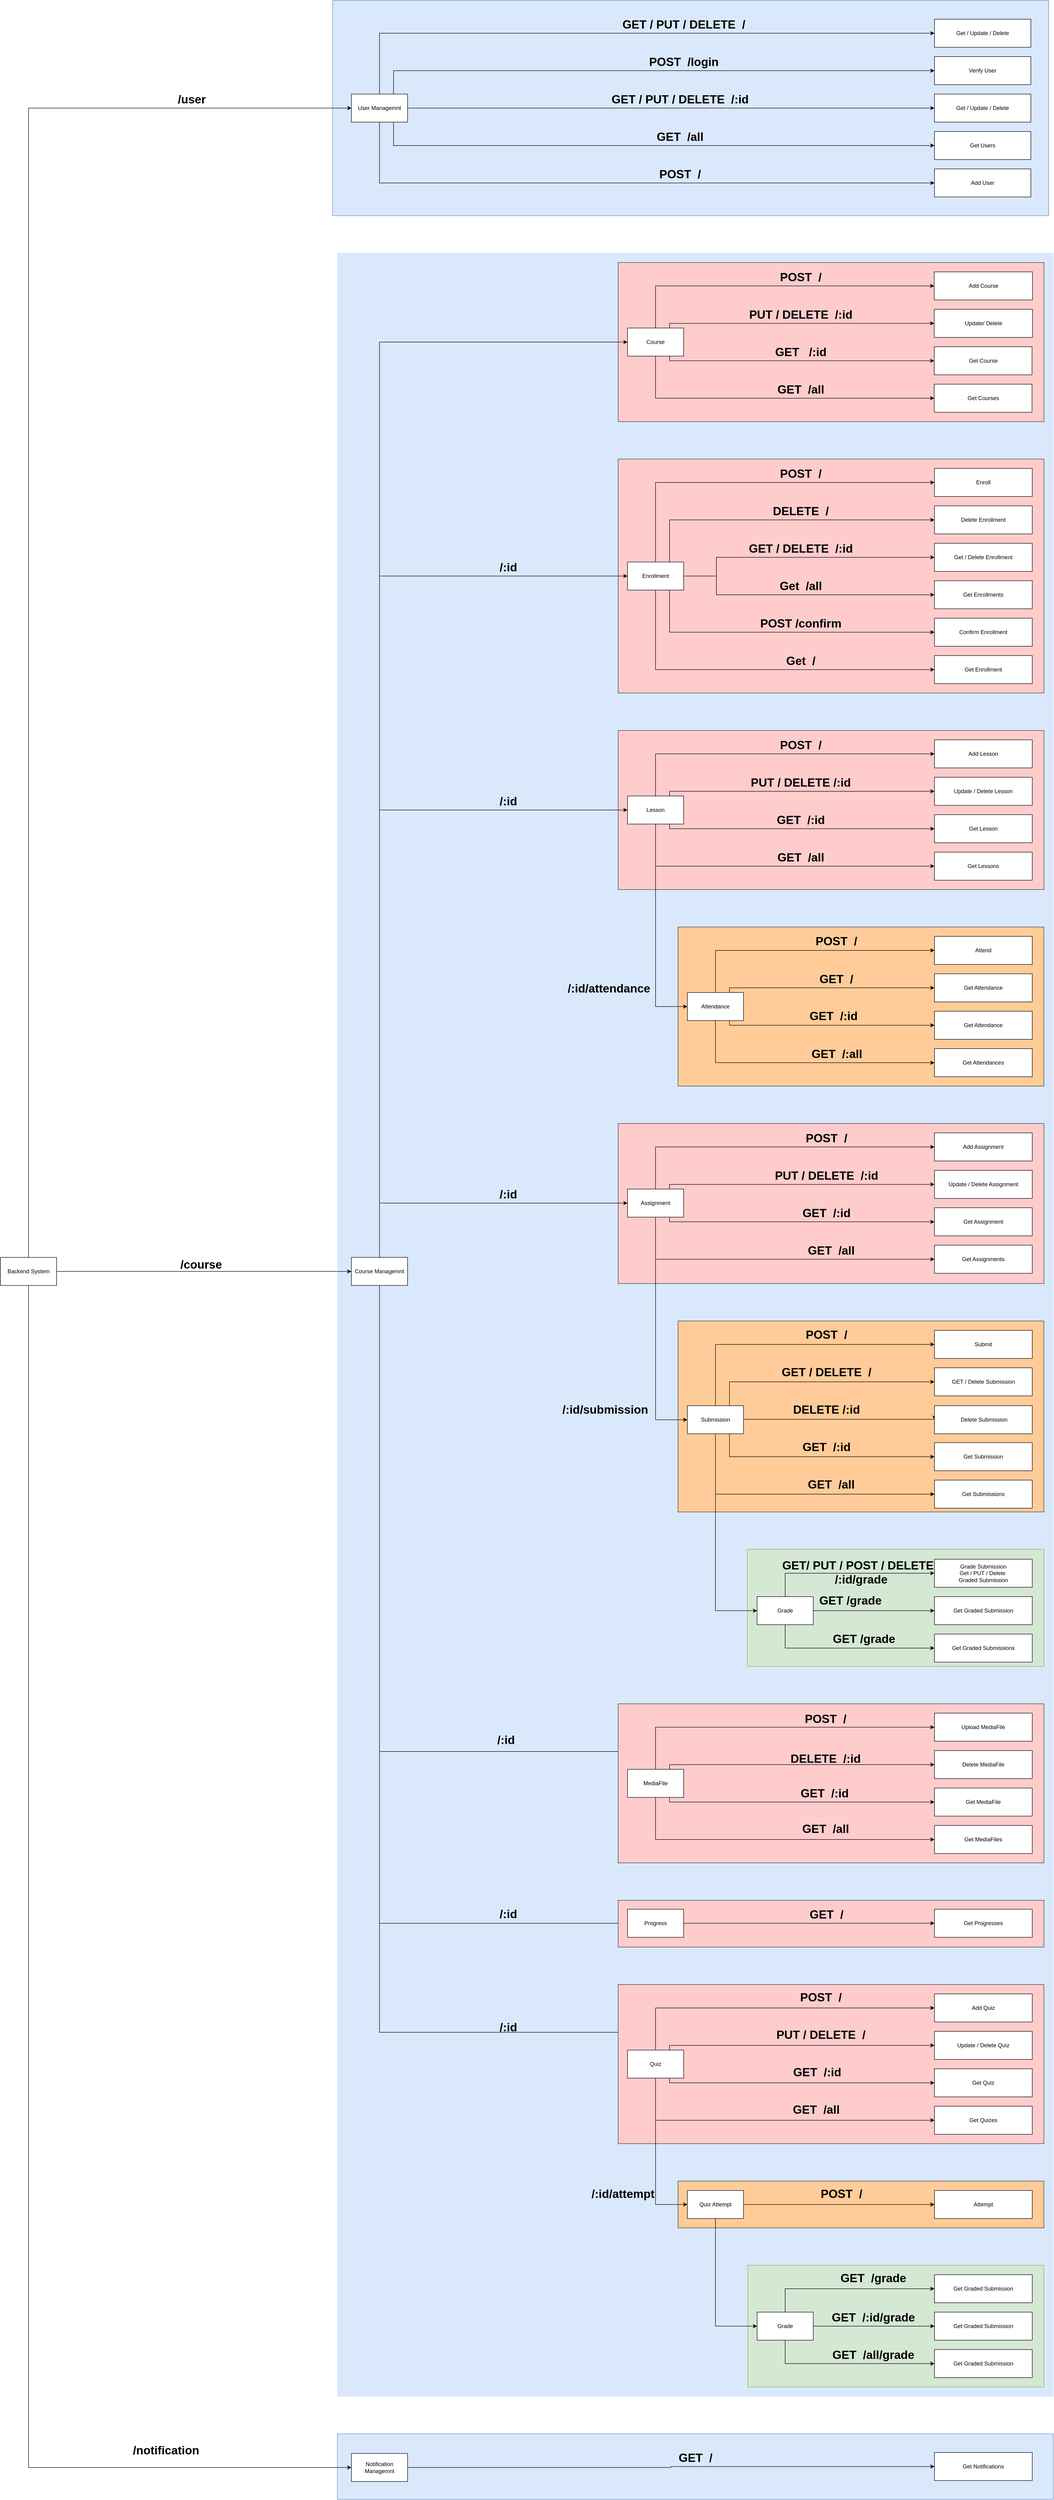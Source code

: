 <mxfile version="27.0.9">
  <diagram name="Page-1" id="aGVBakDjWfH1s-EeoHJm">
    <mxGraphModel dx="3822" dy="3104" grid="1" gridSize="10" guides="1" tooltips="1" connect="1" arrows="1" fold="1" page="1" pageScale="1" pageWidth="850" pageHeight="1100" math="0" shadow="0">
      <root>
        <mxCell id="0" />
        <mxCell id="1" parent="0" />
        <mxCell id="qaXC5aaT69b4gklD9cOE-98" value="" style="rounded=0;whiteSpace=wrap;html=1;fillColor=#dae8fc;strokeColor=#6c8ebf;" parent="1" vertex="1">
          <mxGeometry x="220" y="-170" width="1530" height="460" as="geometry" />
        </mxCell>
        <mxCell id="qaXC5aaT69b4gklD9cOE-99" value="" style="rounded=0;whiteSpace=wrap;html=1;fillColor=light-dark(#dae8fc, #572b2b);strokeColor=light-dark(#dae8fc, #BABDC0);" parent="1" vertex="1">
          <mxGeometry x="230" y="370" width="1530" height="4580" as="geometry" />
        </mxCell>
        <mxCell id="qaXC5aaT69b4gklD9cOE-138" style="edgeStyle=orthogonalEdgeStyle;rounded=0;orthogonalLoop=1;jettySize=auto;html=1;entryX=0;entryY=0.5;entryDx=0;entryDy=0;exitX=0.5;exitY=0;exitDx=0;exitDy=0;" parent="1" source="48TW3HGBr3-OI8HNYHSv-1" target="48TW3HGBr3-OI8HNYHSv-3" edge="1">
          <mxGeometry relative="1" as="geometry" />
        </mxCell>
        <mxCell id="qaXC5aaT69b4gklD9cOE-139" style="edgeStyle=orthogonalEdgeStyle;rounded=0;orthogonalLoop=1;jettySize=auto;html=1;entryX=0;entryY=0.5;entryDx=0;entryDy=0;exitX=0.5;exitY=1;exitDx=0;exitDy=0;" parent="1" source="48TW3HGBr3-OI8HNYHSv-1" target="48TW3HGBr3-OI8HNYHSv-79" edge="1">
          <mxGeometry relative="1" as="geometry" />
        </mxCell>
        <mxCell id="qaXC5aaT69b4gklD9cOE-140" style="edgeStyle=orthogonalEdgeStyle;rounded=0;orthogonalLoop=1;jettySize=auto;html=1;entryX=0;entryY=0.5;entryDx=0;entryDy=0;exitX=0.75;exitY=0;exitDx=0;exitDy=0;" parent="1" source="48TW3HGBr3-OI8HNYHSv-1" target="48TW3HGBr3-OI8HNYHSv-7" edge="1">
          <mxGeometry relative="1" as="geometry" />
        </mxCell>
        <mxCell id="qaXC5aaT69b4gklD9cOE-141" style="edgeStyle=orthogonalEdgeStyle;rounded=0;orthogonalLoop=1;jettySize=auto;html=1;entryX=0;entryY=0.5;entryDx=0;entryDy=0;exitX=0.75;exitY=1;exitDx=0;exitDy=0;" parent="1" source="48TW3HGBr3-OI8HNYHSv-1" target="48TW3HGBr3-OI8HNYHSv-20" edge="1">
          <mxGeometry relative="1" as="geometry" />
        </mxCell>
        <mxCell id="qaXC5aaT69b4gklD9cOE-142" style="edgeStyle=orthogonalEdgeStyle;rounded=0;orthogonalLoop=1;jettySize=auto;html=1;entryX=0;entryY=0.5;entryDx=0;entryDy=0;" parent="1" source="48TW3HGBr3-OI8HNYHSv-1" target="48TW3HGBr3-OI8HNYHSv-8" edge="1">
          <mxGeometry relative="1" as="geometry" />
        </mxCell>
        <mxCell id="48TW3HGBr3-OI8HNYHSv-1" value="User Managemnt" style="rounded=0;whiteSpace=wrap;html=1;" parent="1" vertex="1">
          <mxGeometry x="260" y="30" width="120" height="60" as="geometry" />
        </mxCell>
        <mxCell id="48TW3HGBr3-OI8HNYHSv-3" value="Get / Update / Delete" style="rounded=0;whiteSpace=wrap;html=1;" parent="1" vertex="1">
          <mxGeometry x="1506" y="-130" width="206" height="60" as="geometry" />
        </mxCell>
        <mxCell id="48TW3HGBr3-OI8HNYHSv-7" value="Verify User" style="rounded=0;whiteSpace=wrap;html=1;" parent="1" vertex="1">
          <mxGeometry x="1506" y="-50" width="206" height="60" as="geometry" />
        </mxCell>
        <mxCell id="48TW3HGBr3-OI8HNYHSv-8" value="Get / Update / Delete" style="rounded=0;whiteSpace=wrap;html=1;" parent="1" vertex="1">
          <mxGeometry x="1506" y="30" width="206" height="60" as="geometry" />
        </mxCell>
        <mxCell id="48TW3HGBr3-OI8HNYHSv-20" value="Get Users" style="rounded=0;whiteSpace=wrap;html=1;" parent="1" vertex="1">
          <mxGeometry x="1506" y="110" width="206" height="60" as="geometry" />
        </mxCell>
        <mxCell id="qaXC5aaT69b4gklD9cOE-135" style="edgeStyle=orthogonalEdgeStyle;rounded=0;orthogonalLoop=1;jettySize=auto;html=1;entryX=0;entryY=0.5;entryDx=0;entryDy=0;exitX=0.5;exitY=0;exitDx=0;exitDy=0;" parent="1" source="48TW3HGBr3-OI8HNYHSv-31" target="48TW3HGBr3-OI8HNYHSv-1" edge="1">
          <mxGeometry relative="1" as="geometry" />
        </mxCell>
        <mxCell id="48TW3HGBr3-OI8HNYHSv-79" value="Add User" style="rounded=0;whiteSpace=wrap;html=1;" parent="1" vertex="1">
          <mxGeometry x="1506" y="190" width="206" height="60" as="geometry" />
        </mxCell>
        <mxCell id="qaXC5aaT69b4gklD9cOE-129" value="" style="group" parent="1" vertex="1" connectable="0">
          <mxGeometry x="830" y="390" width="910" height="340" as="geometry" />
        </mxCell>
        <mxCell id="qaXC5aaT69b4gklD9cOE-105" value="" style="rounded=0;whiteSpace=wrap;html=1;fillColor=#ffcccc;strokeColor=#36393d;" parent="qaXC5aaT69b4gklD9cOE-129" vertex="1">
          <mxGeometry width="910" height="340" as="geometry" />
        </mxCell>
        <mxCell id="48TW3HGBr3-OI8HNYHSv-16" value="Get Course" style="rounded=0;whiteSpace=wrap;html=1;" parent="qaXC5aaT69b4gklD9cOE-129" vertex="1">
          <mxGeometry x="675.5" y="180" width="209" height="60" as="geometry" />
        </mxCell>
        <mxCell id="48TW3HGBr3-OI8HNYHSv-18" value="Add Course" style="rounded=0;whiteSpace=wrap;html=1;" parent="qaXC5aaT69b4gklD9cOE-129" vertex="1">
          <mxGeometry x="675.5" y="20" width="210" height="60" as="geometry" />
        </mxCell>
        <mxCell id="48TW3HGBr3-OI8HNYHSv-19" value="Update/ Delete" style="rounded=0;whiteSpace=wrap;html=1;" parent="qaXC5aaT69b4gklD9cOE-129" vertex="1">
          <mxGeometry x="675.5" y="100" width="210" height="60" as="geometry" />
        </mxCell>
        <mxCell id="qaXC5aaT69b4gklD9cOE-149" style="edgeStyle=orthogonalEdgeStyle;rounded=0;orthogonalLoop=1;jettySize=auto;html=1;entryX=0;entryY=0.5;entryDx=0;entryDy=0;exitX=0.5;exitY=0;exitDx=0;exitDy=0;" parent="qaXC5aaT69b4gklD9cOE-129" source="48TW3HGBr3-OI8HNYHSv-22" target="48TW3HGBr3-OI8HNYHSv-18" edge="1">
          <mxGeometry relative="1" as="geometry" />
        </mxCell>
        <mxCell id="qaXC5aaT69b4gklD9cOE-150" style="edgeStyle=orthogonalEdgeStyle;rounded=0;orthogonalLoop=1;jettySize=auto;html=1;entryX=0;entryY=0.5;entryDx=0;entryDy=0;exitX=0.5;exitY=1;exitDx=0;exitDy=0;" parent="qaXC5aaT69b4gklD9cOE-129" source="48TW3HGBr3-OI8HNYHSv-22" target="48TW3HGBr3-OI8HNYHSv-92" edge="1">
          <mxGeometry relative="1" as="geometry" />
        </mxCell>
        <mxCell id="qaXC5aaT69b4gklD9cOE-151" style="edgeStyle=orthogonalEdgeStyle;rounded=0;orthogonalLoop=1;jettySize=auto;html=1;entryX=0;entryY=0.5;entryDx=0;entryDy=0;exitX=0.75;exitY=0;exitDx=0;exitDy=0;" parent="qaXC5aaT69b4gklD9cOE-129" source="48TW3HGBr3-OI8HNYHSv-22" target="48TW3HGBr3-OI8HNYHSv-19" edge="1">
          <mxGeometry relative="1" as="geometry">
            <Array as="points">
              <mxPoint x="110" y="130" />
            </Array>
          </mxGeometry>
        </mxCell>
        <mxCell id="qaXC5aaT69b4gklD9cOE-152" style="edgeStyle=orthogonalEdgeStyle;rounded=0;orthogonalLoop=1;jettySize=auto;html=1;entryX=0;entryY=0.5;entryDx=0;entryDy=0;exitX=0.75;exitY=1;exitDx=0;exitDy=0;" parent="qaXC5aaT69b4gklD9cOE-129" source="48TW3HGBr3-OI8HNYHSv-22" target="48TW3HGBr3-OI8HNYHSv-16" edge="1">
          <mxGeometry relative="1" as="geometry">
            <Array as="points">
              <mxPoint x="110" y="210" />
            </Array>
          </mxGeometry>
        </mxCell>
        <mxCell id="48TW3HGBr3-OI8HNYHSv-22" value="Course" style="rounded=0;whiteSpace=wrap;html=1;" parent="qaXC5aaT69b4gklD9cOE-129" vertex="1">
          <mxGeometry x="20" y="140" width="120" height="60" as="geometry" />
        </mxCell>
        <mxCell id="48TW3HGBr3-OI8HNYHSv-92" value="Get Courses" style="rounded=0;whiteSpace=wrap;html=1;" parent="qaXC5aaT69b4gklD9cOE-129" vertex="1">
          <mxGeometry x="675.5" y="260" width="209" height="60" as="geometry" />
        </mxCell>
        <mxCell id="qaXC5aaT69b4gklD9cOE-153" value="&lt;b&gt;POST&amp;nbsp; /&lt;/b&gt;" style="text;html=1;align=center;verticalAlign=middle;resizable=0;points=[];autosize=1;strokeColor=none;fillColor=none;fontSize=25;" parent="qaXC5aaT69b4gklD9cOE-129" vertex="1">
          <mxGeometry x="335" y="10" width="110" height="40" as="geometry" />
        </mxCell>
        <mxCell id="qaXC5aaT69b4gklD9cOE-154" value="&lt;b&gt;PUT / DELETE&amp;nbsp; /:id&lt;/b&gt;" style="text;html=1;align=center;verticalAlign=middle;resizable=0;points=[];autosize=1;strokeColor=none;fillColor=none;fontSize=25;" parent="qaXC5aaT69b4gklD9cOE-129" vertex="1">
          <mxGeometry x="270" y="90" width="240" height="40" as="geometry" />
        </mxCell>
        <mxCell id="qaXC5aaT69b4gklD9cOE-156" value="&lt;b&gt;GET&amp;nbsp; &amp;nbsp;/:id&lt;/b&gt;" style="text;html=1;align=center;verticalAlign=middle;resizable=0;points=[];autosize=1;strokeColor=none;fillColor=none;fontSize=25;" parent="qaXC5aaT69b4gklD9cOE-129" vertex="1">
          <mxGeometry x="325" y="170" width="130" height="40" as="geometry" />
        </mxCell>
        <mxCell id="qaXC5aaT69b4gklD9cOE-157" value="&lt;b&gt;GET&amp;nbsp; /all&lt;/b&gt;" style="text;html=1;align=center;verticalAlign=middle;resizable=0;points=[];autosize=1;strokeColor=none;fillColor=none;fontSize=25;" parent="qaXC5aaT69b4gklD9cOE-129" vertex="1">
          <mxGeometry x="330" y="250" width="120" height="40" as="geometry" />
        </mxCell>
        <mxCell id="qaXC5aaT69b4gklD9cOE-106" value="" style="rounded=0;whiteSpace=wrap;html=1;fillColor=#ffcccc;strokeColor=#36393d;movable=1;resizable=1;rotatable=1;deletable=1;editable=1;locked=0;connectable=1;" parent="1" vertex="1">
          <mxGeometry x="830" y="810" width="910" height="500" as="geometry" />
        </mxCell>
        <mxCell id="qaXC5aaT69b4gklD9cOE-158" style="edgeStyle=orthogonalEdgeStyle;rounded=0;orthogonalLoop=1;jettySize=auto;html=1;entryX=0;entryY=0.5;entryDx=0;entryDy=0;exitX=0.5;exitY=0;exitDx=0;exitDy=0;" parent="1" source="48TW3HGBr3-OI8HNYHSv-23" target="48TW3HGBr3-OI8HNYHSv-102" edge="1">
          <mxGeometry relative="1" as="geometry" />
        </mxCell>
        <mxCell id="qaXC5aaT69b4gklD9cOE-159" style="edgeStyle=orthogonalEdgeStyle;rounded=0;orthogonalLoop=1;jettySize=auto;html=1;entryX=0;entryY=0.5;entryDx=0;entryDy=0;exitX=0.75;exitY=0;exitDx=0;exitDy=0;" parent="1" source="48TW3HGBr3-OI8HNYHSv-23" target="48TW3HGBr3-OI8HNYHSv-103" edge="1">
          <mxGeometry relative="1" as="geometry" />
        </mxCell>
        <mxCell id="qaXC5aaT69b4gklD9cOE-160" style="edgeStyle=orthogonalEdgeStyle;rounded=0;orthogonalLoop=1;jettySize=auto;html=1;entryX=0;entryY=0.5;entryDx=0;entryDy=0;exitX=0.5;exitY=1;exitDx=0;exitDy=0;" parent="1" source="48TW3HGBr3-OI8HNYHSv-23" target="qaXC5aaT69b4gklD9cOE-169" edge="1">
          <mxGeometry relative="1" as="geometry" />
        </mxCell>
        <mxCell id="qaXC5aaT69b4gklD9cOE-161" style="edgeStyle=orthogonalEdgeStyle;rounded=0;orthogonalLoop=1;jettySize=auto;html=1;entryX=0;entryY=0.5;entryDx=0;entryDy=0;exitX=0.75;exitY=1;exitDx=0;exitDy=0;" parent="1" source="48TW3HGBr3-OI8HNYHSv-23" target="48TW3HGBr3-OI8HNYHSv-106" edge="1">
          <mxGeometry relative="1" as="geometry" />
        </mxCell>
        <mxCell id="qaXC5aaT69b4gklD9cOE-170" style="edgeStyle=orthogonalEdgeStyle;rounded=0;orthogonalLoop=1;jettySize=auto;html=1;entryX=0;entryY=0.5;entryDx=0;entryDy=0;exitX=1;exitY=0.5;exitDx=0;exitDy=0;" parent="1" source="48TW3HGBr3-OI8HNYHSv-23" target="48TW3HGBr3-OI8HNYHSv-105" edge="1">
          <mxGeometry relative="1" as="geometry">
            <Array as="points">
              <mxPoint x="1040" y="1060" />
              <mxPoint x="1040" y="1020" />
            </Array>
          </mxGeometry>
        </mxCell>
        <mxCell id="qaXC5aaT69b4gklD9cOE-171" style="edgeStyle=orthogonalEdgeStyle;rounded=0;orthogonalLoop=1;jettySize=auto;html=1;entryX=0;entryY=0.5;entryDx=0;entryDy=0;" parent="1" source="48TW3HGBr3-OI8HNYHSv-23" target="48TW3HGBr3-OI8HNYHSv-104" edge="1">
          <mxGeometry relative="1" as="geometry">
            <Array as="points">
              <mxPoint x="1040" y="1060" />
              <mxPoint x="1040" y="1100" />
            </Array>
          </mxGeometry>
        </mxCell>
        <mxCell id="48TW3HGBr3-OI8HNYHSv-23" value="Enrollment" style="rounded=0;whiteSpace=wrap;html=1;movable=1;resizable=1;rotatable=1;deletable=1;editable=1;locked=0;connectable=1;" parent="1" vertex="1">
          <mxGeometry x="850" y="1030" width="120" height="60" as="geometry" />
        </mxCell>
        <mxCell id="48TW3HGBr3-OI8HNYHSv-102" value="Enroll" style="rounded=0;whiteSpace=wrap;html=1;movable=1;resizable=1;rotatable=1;deletable=1;editable=1;locked=0;connectable=1;" parent="1" vertex="1">
          <mxGeometry x="1506" y="830" width="209" height="60" as="geometry" />
        </mxCell>
        <mxCell id="48TW3HGBr3-OI8HNYHSv-103" value="Delete Enrollment" style="rounded=0;whiteSpace=wrap;html=1;movable=1;resizable=1;rotatable=1;deletable=1;editable=1;locked=0;connectable=1;" parent="1" vertex="1">
          <mxGeometry x="1506" y="910" width="209" height="60" as="geometry" />
        </mxCell>
        <mxCell id="48TW3HGBr3-OI8HNYHSv-104" value="Get Enrollments" style="rounded=0;whiteSpace=wrap;html=1;movable=1;resizable=1;rotatable=1;deletable=1;editable=1;locked=0;connectable=1;" parent="1" vertex="1">
          <mxGeometry x="1506" y="1070" width="209" height="60" as="geometry" />
        </mxCell>
        <mxCell id="48TW3HGBr3-OI8HNYHSv-105" value="Get / Delete Enrollment" style="rounded=0;whiteSpace=wrap;html=1;movable=1;resizable=1;rotatable=1;deletable=1;editable=1;locked=0;connectable=1;" parent="1" vertex="1">
          <mxGeometry x="1506" y="990" width="209" height="60" as="geometry" />
        </mxCell>
        <mxCell id="48TW3HGBr3-OI8HNYHSv-106" value="Confirm Enrollment" style="rounded=0;whiteSpace=wrap;html=1;movable=1;resizable=1;rotatable=1;deletable=1;editable=1;locked=0;connectable=1;" parent="1" vertex="1">
          <mxGeometry x="1506" y="1150" width="209" height="60" as="geometry" />
        </mxCell>
        <mxCell id="qaXC5aaT69b4gklD9cOE-143" value="&lt;b&gt;GET / PUT / DELETE&amp;nbsp; /&lt;/b&gt;" style="text;html=1;align=center;verticalAlign=middle;resizable=0;points=[];autosize=1;strokeColor=none;fillColor=none;fontSize=25;" parent="1" vertex="1">
          <mxGeometry x="825" y="-140" width="290" height="40" as="geometry" />
        </mxCell>
        <mxCell id="qaXC5aaT69b4gklD9cOE-144" value="&lt;b&gt;POST&amp;nbsp; /login&lt;/b&gt;" style="text;html=1;align=center;verticalAlign=middle;resizable=0;points=[];autosize=1;strokeColor=none;fillColor=none;fontSize=25;" parent="1" vertex="1">
          <mxGeometry x="885" y="-60" width="170" height="40" as="geometry" />
        </mxCell>
        <mxCell id="qaXC5aaT69b4gklD9cOE-145" value="&lt;b&gt;GET / PUT / DELETE&amp;nbsp; /:id&lt;/b&gt;" style="text;html=1;align=center;verticalAlign=middle;resizable=0;points=[];autosize=1;strokeColor=none;fillColor=none;fontSize=25;" parent="1" vertex="1">
          <mxGeometry x="802" y="20" width="320" height="40" as="geometry" />
        </mxCell>
        <mxCell id="qaXC5aaT69b4gklD9cOE-146" value="&lt;b&gt;GET&amp;nbsp; /all&lt;/b&gt;" style="text;html=1;align=center;verticalAlign=middle;resizable=0;points=[];autosize=1;strokeColor=none;fillColor=none;fontSize=25;" parent="1" vertex="1">
          <mxGeometry x="902" y="100" width="120" height="40" as="geometry" />
        </mxCell>
        <mxCell id="qaXC5aaT69b4gklD9cOE-147" value="&lt;b&gt;POST&amp;nbsp; /&lt;/b&gt;" style="text;html=1;align=center;verticalAlign=middle;resizable=0;points=[];autosize=1;strokeColor=none;fillColor=none;fontSize=25;" parent="1" vertex="1">
          <mxGeometry x="907" y="180" width="110" height="40" as="geometry" />
        </mxCell>
        <mxCell id="qaXC5aaT69b4gklD9cOE-148" value="&lt;b&gt;&amp;nbsp;/user&lt;/b&gt;" style="text;html=1;align=center;verticalAlign=middle;resizable=0;points=[];autosize=1;strokeColor=none;fillColor=none;fontSize=25;" parent="1" vertex="1">
          <mxGeometry x="-130" y="20" width="90" height="40" as="geometry" />
        </mxCell>
        <mxCell id="qaXC5aaT69b4gklD9cOE-165" value="&lt;b&gt;POST&amp;nbsp; /&lt;/b&gt;" style="text;html=1;align=center;verticalAlign=middle;resizable=0;points=[];autosize=1;strokeColor=none;fillColor=none;fontSize=25;" parent="1" vertex="1">
          <mxGeometry x="1165" y="820" width="110" height="40" as="geometry" />
        </mxCell>
        <mxCell id="qaXC5aaT69b4gklD9cOE-167" value="&lt;b&gt;DELETE&amp;nbsp; /&lt;/b&gt;" style="text;html=1;align=center;verticalAlign=middle;resizable=0;points=[];autosize=1;strokeColor=none;fillColor=none;fontSize=25;" parent="1" vertex="1">
          <mxGeometry x="1150" y="900" width="140" height="40" as="geometry" />
        </mxCell>
        <mxCell id="qaXC5aaT69b4gklD9cOE-169" value="Get Enrollment" style="rounded=0;whiteSpace=wrap;html=1;movable=1;resizable=1;rotatable=1;deletable=1;editable=1;locked=0;connectable=1;" parent="1" vertex="1">
          <mxGeometry x="1506" y="1230" width="209" height="60" as="geometry" />
        </mxCell>
        <mxCell id="qaXC5aaT69b4gklD9cOE-172" value="&lt;b&gt;GET / DELETE&amp;nbsp; /:id&lt;/b&gt;" style="text;html=1;align=center;verticalAlign=middle;resizable=0;points=[];autosize=1;strokeColor=none;fillColor=none;fontSize=25;" parent="1" vertex="1">
          <mxGeometry x="1095" y="980" width="250" height="40" as="geometry" />
        </mxCell>
        <mxCell id="qaXC5aaT69b4gklD9cOE-173" value="&lt;b&gt;Get&amp;nbsp; /all&lt;/b&gt;" style="text;html=1;align=center;verticalAlign=middle;resizable=0;points=[];autosize=1;strokeColor=none;fillColor=none;fontSize=25;" parent="1" vertex="1">
          <mxGeometry x="1165" y="1060" width="110" height="40" as="geometry" />
        </mxCell>
        <mxCell id="qaXC5aaT69b4gklD9cOE-175" value="&lt;b&gt;POST /confirm&lt;/b&gt;" style="text;html=1;align=center;verticalAlign=middle;resizable=0;points=[];autosize=1;strokeColor=none;fillColor=none;fontSize=25;" parent="1" vertex="1">
          <mxGeometry x="1120" y="1140" width="200" height="40" as="geometry" />
        </mxCell>
        <mxCell id="qaXC5aaT69b4gklD9cOE-176" value="&lt;b&gt;Get&amp;nbsp; /&lt;/b&gt;" style="text;html=1;align=center;verticalAlign=middle;resizable=0;points=[];autosize=1;strokeColor=none;fillColor=none;fontSize=25;" parent="1" vertex="1">
          <mxGeometry x="1175" y="1220" width="90" height="40" as="geometry" />
        </mxCell>
        <mxCell id="qaXC5aaT69b4gklD9cOE-107" value="" style="rounded=0;whiteSpace=wrap;html=1;fillColor=#ffcccc;strokeColor=#36393d;" parent="1" vertex="1">
          <mxGeometry x="830" y="1390" width="910" height="340" as="geometry" />
        </mxCell>
        <mxCell id="qaXC5aaT69b4gklD9cOE-177" style="edgeStyle=orthogonalEdgeStyle;rounded=0;orthogonalLoop=1;jettySize=auto;html=1;entryX=0;entryY=0.5;entryDx=0;entryDy=0;exitX=0.5;exitY=0;exitDx=0;exitDy=0;" parent="1" source="48TW3HGBr3-OI8HNYHSv-24" target="48TW3HGBr3-OI8HNYHSv-126" edge="1">
          <mxGeometry relative="1" as="geometry" />
        </mxCell>
        <mxCell id="qaXC5aaT69b4gklD9cOE-179" style="edgeStyle=orthogonalEdgeStyle;rounded=0;orthogonalLoop=1;jettySize=auto;html=1;entryX=0;entryY=0.5;entryDx=0;entryDy=0;exitX=0.75;exitY=0;exitDx=0;exitDy=0;" parent="1" source="48TW3HGBr3-OI8HNYHSv-24" target="48TW3HGBr3-OI8HNYHSv-127" edge="1">
          <mxGeometry relative="1" as="geometry">
            <Array as="points">
              <mxPoint x="940" y="1520" />
            </Array>
          </mxGeometry>
        </mxCell>
        <mxCell id="qaXC5aaT69b4gklD9cOE-180" style="edgeStyle=orthogonalEdgeStyle;rounded=0;orthogonalLoop=1;jettySize=auto;html=1;entryX=0;entryY=0.5;entryDx=0;entryDy=0;exitX=0.5;exitY=1;exitDx=0;exitDy=0;" parent="1" source="48TW3HGBr3-OI8HNYHSv-24" target="48TW3HGBr3-OI8HNYHSv-135" edge="1">
          <mxGeometry relative="1" as="geometry" />
        </mxCell>
        <mxCell id="qaXC5aaT69b4gklD9cOE-181" style="edgeStyle=orthogonalEdgeStyle;rounded=0;orthogonalLoop=1;jettySize=auto;html=1;exitX=0.75;exitY=1;exitDx=0;exitDy=0;" parent="1" source="48TW3HGBr3-OI8HNYHSv-24" target="48TW3HGBr3-OI8HNYHSv-148" edge="1">
          <mxGeometry relative="1" as="geometry">
            <Array as="points">
              <mxPoint x="940" y="1600" />
            </Array>
          </mxGeometry>
        </mxCell>
        <mxCell id="48TW3HGBr3-OI8HNYHSv-24" value="Lesson" style="rounded=0;whiteSpace=wrap;html=1;" parent="1" vertex="1">
          <mxGeometry x="850" y="1530" width="120" height="60" as="geometry" />
        </mxCell>
        <mxCell id="48TW3HGBr3-OI8HNYHSv-126" value="Add Lesson" style="rounded=0;whiteSpace=wrap;html=1;" parent="1" vertex="1">
          <mxGeometry x="1506" y="1410" width="209" height="60" as="geometry" />
        </mxCell>
        <mxCell id="48TW3HGBr3-OI8HNYHSv-127" value="Update / Delete Lesson" style="rounded=0;whiteSpace=wrap;html=1;" parent="1" vertex="1">
          <mxGeometry x="1506" y="1490" width="209" height="60" as="geometry" />
        </mxCell>
        <mxCell id="48TW3HGBr3-OI8HNYHSv-135" value="Get Lessons" style="rounded=0;whiteSpace=wrap;html=1;" parent="1" vertex="1">
          <mxGeometry x="1506" y="1650" width="209" height="60" as="geometry" />
        </mxCell>
        <mxCell id="48TW3HGBr3-OI8HNYHSv-148" value="Get Lesson" style="rounded=0;whiteSpace=wrap;html=1;" parent="1" vertex="1">
          <mxGeometry x="1506" y="1570" width="209" height="60" as="geometry" />
        </mxCell>
        <mxCell id="qaXC5aaT69b4gklD9cOE-182" value="&lt;b&gt;POST&amp;nbsp; /&lt;/b&gt;" style="text;html=1;align=center;verticalAlign=middle;resizable=0;points=[];autosize=1;strokeColor=none;fillColor=none;fontSize=25;" parent="1" vertex="1">
          <mxGeometry x="1165" y="1400" width="110" height="40" as="geometry" />
        </mxCell>
        <mxCell id="qaXC5aaT69b4gklD9cOE-246" value="&lt;b&gt;PUT / DELETE /:id&lt;/b&gt;" style="text;html=1;align=center;verticalAlign=middle;resizable=0;points=[];autosize=1;strokeColor=none;fillColor=none;fontSize=25;" parent="1" vertex="1">
          <mxGeometry x="1100" y="1480" width="240" height="40" as="geometry" />
        </mxCell>
        <mxCell id="qaXC5aaT69b4gklD9cOE-247" value="&lt;b&gt;GET&amp;nbsp; /:id&lt;/b&gt;" style="text;html=1;align=center;verticalAlign=middle;resizable=0;points=[];autosize=1;strokeColor=none;fillColor=none;fontSize=25;" parent="1" vertex="1">
          <mxGeometry x="1155" y="1560" width="130" height="40" as="geometry" />
        </mxCell>
        <mxCell id="qaXC5aaT69b4gklD9cOE-248" value="&lt;b&gt;GET&amp;nbsp; /all&lt;/b&gt;" style="text;html=1;align=center;verticalAlign=middle;resizable=0;points=[];autosize=1;strokeColor=none;fillColor=none;fontSize=25;" parent="1" vertex="1">
          <mxGeometry x="1160" y="1640" width="120" height="40" as="geometry" />
        </mxCell>
        <mxCell id="qaXC5aaT69b4gklD9cOE-411" value="" style="group" parent="1" vertex="1" connectable="0">
          <mxGeometry x="958" y="1810" width="782" height="340" as="geometry" />
        </mxCell>
        <mxCell id="qaXC5aaT69b4gklD9cOE-108" value="" style="rounded=0;whiteSpace=wrap;html=1;fillColor=#ffcc99;strokeColor=#36393d;" parent="qaXC5aaT69b4gklD9cOE-411" vertex="1">
          <mxGeometry width="782" height="340" as="geometry" />
        </mxCell>
        <mxCell id="qaXC5aaT69b4gklD9cOE-251" style="edgeStyle=orthogonalEdgeStyle;rounded=0;orthogonalLoop=1;jettySize=auto;html=1;entryX=0;entryY=0.5;entryDx=0;entryDy=0;exitX=0.5;exitY=0;exitDx=0;exitDy=0;" parent="qaXC5aaT69b4gklD9cOE-411" source="48TW3HGBr3-OI8HNYHSv-30" target="qaXC5aaT69b4gklD9cOE-16" edge="1">
          <mxGeometry relative="1" as="geometry" />
        </mxCell>
        <mxCell id="qaXC5aaT69b4gklD9cOE-252" style="edgeStyle=orthogonalEdgeStyle;rounded=0;orthogonalLoop=1;jettySize=auto;html=1;entryX=0;entryY=0.5;entryDx=0;entryDy=0;exitX=0.5;exitY=1;exitDx=0;exitDy=0;" parent="qaXC5aaT69b4gklD9cOE-411" source="48TW3HGBr3-OI8HNYHSv-30" target="qaXC5aaT69b4gklD9cOE-325" edge="1">
          <mxGeometry relative="1" as="geometry" />
        </mxCell>
        <mxCell id="qaXC5aaT69b4gklD9cOE-253" style="edgeStyle=orthogonalEdgeStyle;rounded=0;orthogonalLoop=1;jettySize=auto;html=1;exitX=0.75;exitY=0;exitDx=0;exitDy=0;" parent="qaXC5aaT69b4gklD9cOE-411" source="48TW3HGBr3-OI8HNYHSv-30" target="qaXC5aaT69b4gklD9cOE-17" edge="1">
          <mxGeometry relative="1" as="geometry">
            <Array as="points">
              <mxPoint x="110" y="130" />
            </Array>
          </mxGeometry>
        </mxCell>
        <mxCell id="qaXC5aaT69b4gklD9cOE-327" style="edgeStyle=orthogonalEdgeStyle;rounded=0;orthogonalLoop=1;jettySize=auto;html=1;entryX=0;entryY=0.5;entryDx=0;entryDy=0;exitX=0.75;exitY=1;exitDx=0;exitDy=0;" parent="qaXC5aaT69b4gklD9cOE-411" source="48TW3HGBr3-OI8HNYHSv-30" target="qaXC5aaT69b4gklD9cOE-250" edge="1">
          <mxGeometry relative="1" as="geometry">
            <Array as="points">
              <mxPoint x="110" y="210" />
            </Array>
          </mxGeometry>
        </mxCell>
        <mxCell id="48TW3HGBr3-OI8HNYHSv-30" value="Attendance" style="rounded=0;whiteSpace=wrap;html=1;" parent="qaXC5aaT69b4gklD9cOE-411" vertex="1">
          <mxGeometry x="20" y="140" width="120" height="60" as="geometry" />
        </mxCell>
        <mxCell id="qaXC5aaT69b4gklD9cOE-16" value="Attend" style="rounded=0;whiteSpace=wrap;html=1;" parent="qaXC5aaT69b4gklD9cOE-411" vertex="1">
          <mxGeometry x="548" y="20" width="209" height="60" as="geometry" />
        </mxCell>
        <mxCell id="qaXC5aaT69b4gklD9cOE-17" value="Get Attendance" style="rounded=0;whiteSpace=wrap;html=1;" parent="qaXC5aaT69b4gklD9cOE-411" vertex="1">
          <mxGeometry x="548" y="100" width="209" height="60" as="geometry" />
        </mxCell>
        <mxCell id="qaXC5aaT69b4gklD9cOE-250" value="Get Attendance" style="rounded=0;whiteSpace=wrap;html=1;" parent="qaXC5aaT69b4gklD9cOE-411" vertex="1">
          <mxGeometry x="548" y="180" width="209" height="60" as="geometry" />
        </mxCell>
        <mxCell id="qaXC5aaT69b4gklD9cOE-254" value="&lt;b&gt;POST&amp;nbsp; /&lt;/b&gt;" style="text;html=1;align=center;verticalAlign=middle;resizable=0;points=[];autosize=1;strokeColor=none;fillColor=none;fontSize=25;" parent="qaXC5aaT69b4gklD9cOE-411" vertex="1">
          <mxGeometry x="283" y="9" width="110" height="40" as="geometry" />
        </mxCell>
        <mxCell id="qaXC5aaT69b4gklD9cOE-255" value="&lt;b&gt;GET&amp;nbsp; /&lt;/b&gt;" style="text;html=1;align=center;verticalAlign=middle;resizable=0;points=[];autosize=1;strokeColor=none;fillColor=none;fontSize=25;" parent="qaXC5aaT69b4gklD9cOE-411" vertex="1">
          <mxGeometry x="288" y="90" width="100" height="40" as="geometry" />
        </mxCell>
        <mxCell id="qaXC5aaT69b4gklD9cOE-325" value="Get Attendances" style="rounded=0;whiteSpace=wrap;html=1;" parent="qaXC5aaT69b4gklD9cOE-411" vertex="1">
          <mxGeometry x="548" y="260" width="209" height="60" as="geometry" />
        </mxCell>
        <mxCell id="qaXC5aaT69b4gklD9cOE-400" value="&lt;b&gt;GET&amp;nbsp; /:id&lt;/b&gt;" style="text;html=1;align=center;verticalAlign=middle;resizable=0;points=[];autosize=1;strokeColor=none;fillColor=none;fontSize=25;" parent="qaXC5aaT69b4gklD9cOE-411" vertex="1">
          <mxGeometry x="267" y="169" width="130" height="40" as="geometry" />
        </mxCell>
        <mxCell id="qaXC5aaT69b4gklD9cOE-401" value="&lt;b&gt;GET&amp;nbsp; /:all&lt;/b&gt;" style="text;html=1;align=center;verticalAlign=middle;resizable=0;points=[];autosize=1;strokeColor=none;fillColor=none;fontSize=25;" parent="qaXC5aaT69b4gklD9cOE-411" vertex="1">
          <mxGeometry x="274" y="250" width="130" height="40" as="geometry" />
        </mxCell>
        <mxCell id="qaXC5aaT69b4gklD9cOE-134" style="edgeStyle=orthogonalEdgeStyle;rounded=0;orthogonalLoop=1;jettySize=auto;html=1;entryX=0;entryY=0.5;entryDx=0;entryDy=0;" parent="1" source="48TW3HGBr3-OI8HNYHSv-31" target="48TW3HGBr3-OI8HNYHSv-14" edge="1">
          <mxGeometry relative="1" as="geometry" />
        </mxCell>
        <mxCell id="48TW3HGBr3-OI8HNYHSv-31" value="Backend System" style="rounded=0;whiteSpace=wrap;html=1;" parent="1" vertex="1">
          <mxGeometry x="-490" y="2516" width="120" height="60" as="geometry" />
        </mxCell>
        <mxCell id="YWKeRWda3YgIOonKBInP-42" style="edgeStyle=orthogonalEdgeStyle;rounded=0;orthogonalLoop=1;jettySize=auto;html=1;entryX=0;entryY=0.5;entryDx=0;entryDy=0;exitX=0.5;exitY=0;exitDx=0;exitDy=0;" edge="1" parent="1" source="48TW3HGBr3-OI8HNYHSv-14" target="48TW3HGBr3-OI8HNYHSv-22">
          <mxGeometry relative="1" as="geometry" />
        </mxCell>
        <mxCell id="YWKeRWda3YgIOonKBInP-43" style="edgeStyle=orthogonalEdgeStyle;rounded=0;orthogonalLoop=1;jettySize=auto;html=1;entryX=0;entryY=0.5;entryDx=0;entryDy=0;exitX=0.5;exitY=0;exitDx=0;exitDy=0;" edge="1" parent="1" source="48TW3HGBr3-OI8HNYHSv-14" target="48TW3HGBr3-OI8HNYHSv-23">
          <mxGeometry relative="1" as="geometry" />
        </mxCell>
        <mxCell id="YWKeRWda3YgIOonKBInP-44" style="edgeStyle=orthogonalEdgeStyle;rounded=0;orthogonalLoop=1;jettySize=auto;html=1;entryX=0;entryY=0.5;entryDx=0;entryDy=0;exitX=0.5;exitY=0;exitDx=0;exitDy=0;" edge="1" parent="1" source="48TW3HGBr3-OI8HNYHSv-14" target="48TW3HGBr3-OI8HNYHSv-24">
          <mxGeometry relative="1" as="geometry" />
        </mxCell>
        <mxCell id="48TW3HGBr3-OI8HNYHSv-14" value="Course Managemnt" style="rounded=0;whiteSpace=wrap;html=1;" parent="1" vertex="1">
          <mxGeometry x="260" y="2516" width="120" height="60" as="geometry" />
        </mxCell>
        <mxCell id="qaXC5aaT69b4gklD9cOE-109" value="" style="rounded=0;whiteSpace=wrap;html=1;fillColor=#ffcccc;strokeColor=#36393d;" parent="1" vertex="1">
          <mxGeometry x="830" y="2230" width="910" height="342" as="geometry" />
        </mxCell>
        <mxCell id="qaXC5aaT69b4gklD9cOE-402" style="edgeStyle=orthogonalEdgeStyle;rounded=0;orthogonalLoop=1;jettySize=auto;html=1;entryX=0;entryY=0.5;entryDx=0;entryDy=0;exitX=0.5;exitY=0;exitDx=0;exitDy=0;" parent="1" source="E2JBSVhkc4Iez4ISo9yt-16" target="E2JBSVhkc4Iez4ISo9yt-17" edge="1">
          <mxGeometry relative="1" as="geometry" />
        </mxCell>
        <mxCell id="qaXC5aaT69b4gklD9cOE-403" style="edgeStyle=orthogonalEdgeStyle;rounded=0;orthogonalLoop=1;jettySize=auto;html=1;entryX=0;entryY=0.5;entryDx=0;entryDy=0;exitX=0.5;exitY=1;exitDx=0;exitDy=0;" parent="1" source="E2JBSVhkc4Iez4ISo9yt-16" target="E2JBSVhkc4Iez4ISo9yt-19" edge="1">
          <mxGeometry relative="1" as="geometry" />
        </mxCell>
        <mxCell id="qaXC5aaT69b4gklD9cOE-405" style="edgeStyle=orthogonalEdgeStyle;rounded=0;orthogonalLoop=1;jettySize=auto;html=1;entryX=0;entryY=0.5;entryDx=0;entryDy=0;exitX=0.75;exitY=0;exitDx=0;exitDy=0;" parent="1" source="E2JBSVhkc4Iez4ISo9yt-16" target="E2JBSVhkc4Iez4ISo9yt-18" edge="1">
          <mxGeometry relative="1" as="geometry">
            <Array as="points">
              <mxPoint x="940" y="2360" />
            </Array>
          </mxGeometry>
        </mxCell>
        <mxCell id="qaXC5aaT69b4gklD9cOE-406" style="edgeStyle=orthogonalEdgeStyle;rounded=0;orthogonalLoop=1;jettySize=auto;html=1;entryX=0;entryY=0.5;entryDx=0;entryDy=0;exitX=0.75;exitY=1;exitDx=0;exitDy=0;" parent="1" source="E2JBSVhkc4Iez4ISo9yt-16" target="E2JBSVhkc4Iez4ISo9yt-30" edge="1">
          <mxGeometry relative="1" as="geometry">
            <Array as="points">
              <mxPoint x="940" y="2440" />
            </Array>
          </mxGeometry>
        </mxCell>
        <mxCell id="E2JBSVhkc4Iez4ISo9yt-16" value="Assignment" style="rounded=0;whiteSpace=wrap;html=1;" parent="1" vertex="1">
          <mxGeometry x="850" y="2370" width="120" height="60" as="geometry" />
        </mxCell>
        <mxCell id="E2JBSVhkc4Iez4ISo9yt-17" value="Add Assignment" style="rounded=0;whiteSpace=wrap;html=1;" parent="1" vertex="1">
          <mxGeometry x="1506" y="2250" width="209" height="60" as="geometry" />
        </mxCell>
        <mxCell id="E2JBSVhkc4Iez4ISo9yt-18" value="Update / Delete Assignment" style="rounded=0;whiteSpace=wrap;html=1;" parent="1" vertex="1">
          <mxGeometry x="1506" y="2330" width="209" height="60" as="geometry" />
        </mxCell>
        <mxCell id="E2JBSVhkc4Iez4ISo9yt-19" value="Get Assignments" style="rounded=0;whiteSpace=wrap;html=1;" parent="1" vertex="1">
          <mxGeometry x="1506" y="2490" width="209" height="60" as="geometry" />
        </mxCell>
        <mxCell id="E2JBSVhkc4Iez4ISo9yt-30" value="Get Assignment" style="rounded=0;whiteSpace=wrap;html=1;" parent="1" vertex="1">
          <mxGeometry x="1506" y="2410" width="209" height="60" as="geometry" />
        </mxCell>
        <mxCell id="qaXC5aaT69b4gklD9cOE-110" value="" style="rounded=0;whiteSpace=wrap;html=1;fillColor=#ffcc99;strokeColor=#36393d;" parent="1" vertex="1">
          <mxGeometry x="958" y="2652" width="782" height="408" as="geometry" />
        </mxCell>
        <mxCell id="qaXC5aaT69b4gklD9cOE-413" style="edgeStyle=orthogonalEdgeStyle;rounded=0;orthogonalLoop=1;jettySize=auto;html=1;entryX=0;entryY=0.5;entryDx=0;entryDy=0;exitX=0.5;exitY=0;exitDx=0;exitDy=0;" parent="1" source="48TW3HGBr3-OI8HNYHSv-26" target="E2JBSVhkc4Iez4ISo9yt-34" edge="1">
          <mxGeometry relative="1" as="geometry" />
        </mxCell>
        <mxCell id="qaXC5aaT69b4gklD9cOE-414" style="edgeStyle=orthogonalEdgeStyle;rounded=0;orthogonalLoop=1;jettySize=auto;html=1;entryX=0;entryY=0.5;entryDx=0;entryDy=0;exitX=0.5;exitY=1;exitDx=0;exitDy=0;" parent="1" source="48TW3HGBr3-OI8HNYHSv-26" target="YWKeRWda3YgIOonKBInP-1" edge="1">
          <mxGeometry relative="1" as="geometry" />
        </mxCell>
        <mxCell id="qaXC5aaT69b4gklD9cOE-415" style="edgeStyle=orthogonalEdgeStyle;rounded=0;orthogonalLoop=1;jettySize=auto;html=1;exitX=0.75;exitY=0;exitDx=0;exitDy=0;" parent="1" source="48TW3HGBr3-OI8HNYHSv-26" target="E2JBSVhkc4Iez4ISo9yt-35" edge="1">
          <mxGeometry relative="1" as="geometry">
            <Array as="points">
              <mxPoint x="1068" y="2782" />
            </Array>
          </mxGeometry>
        </mxCell>
        <mxCell id="qaXC5aaT69b4gklD9cOE-416" style="edgeStyle=orthogonalEdgeStyle;rounded=0;orthogonalLoop=1;jettySize=auto;html=1;entryX=0;entryY=0.5;entryDx=0;entryDy=0;exitX=0.75;exitY=1;exitDx=0;exitDy=0;" parent="1" source="48TW3HGBr3-OI8HNYHSv-26" target="E2JBSVhkc4Iez4ISo9yt-37" edge="1">
          <mxGeometry relative="1" as="geometry">
            <Array as="points">
              <mxPoint x="1068" y="2862" />
            </Array>
          </mxGeometry>
        </mxCell>
        <mxCell id="YWKeRWda3YgIOonKBInP-4" style="edgeStyle=orthogonalEdgeStyle;rounded=0;orthogonalLoop=1;jettySize=auto;html=1;entryX=0;entryY=0.5;entryDx=0;entryDy=0;exitX=0.75;exitY=1;exitDx=0;exitDy=0;" edge="1" parent="1" source="48TW3HGBr3-OI8HNYHSv-26" target="E2JBSVhkc4Iez4ISo9yt-36">
          <mxGeometry relative="1" as="geometry" />
        </mxCell>
        <mxCell id="48TW3HGBr3-OI8HNYHSv-26" value="Submission" style="rounded=0;whiteSpace=wrap;html=1;" parent="1" vertex="1">
          <mxGeometry x="978" y="2833" width="120" height="60" as="geometry" />
        </mxCell>
        <mxCell id="E2JBSVhkc4Iez4ISo9yt-34" value="Submit" style="rounded=0;whiteSpace=wrap;html=1;" parent="1" vertex="1">
          <mxGeometry x="1506" y="2672" width="209" height="60" as="geometry" />
        </mxCell>
        <mxCell id="E2JBSVhkc4Iez4ISo9yt-35" value="GET / Delete Submission" style="rounded=0;whiteSpace=wrap;html=1;" parent="1" vertex="1">
          <mxGeometry x="1506" y="2752" width="209" height="60" as="geometry" />
        </mxCell>
        <mxCell id="E2JBSVhkc4Iez4ISo9yt-36" value="Get Submission" style="rounded=0;whiteSpace=wrap;html=1;" parent="1" vertex="1">
          <mxGeometry x="1506" y="2912" width="209" height="60" as="geometry" />
        </mxCell>
        <mxCell id="E2JBSVhkc4Iez4ISo9yt-37" value="&amp;nbsp;Delete Submission" style="rounded=0;whiteSpace=wrap;html=1;" parent="1" vertex="1">
          <mxGeometry x="1506" y="2833" width="209" height="60" as="geometry" />
        </mxCell>
        <mxCell id="qaXC5aaT69b4gklD9cOE-407" value="&lt;b&gt;POST&amp;nbsp; /&lt;/b&gt;" style="text;html=1;align=center;verticalAlign=middle;resizable=0;points=[];autosize=1;strokeColor=none;fillColor=none;fontSize=25;" parent="1" vertex="1">
          <mxGeometry x="1220" y="2240" width="110" height="40" as="geometry" />
        </mxCell>
        <mxCell id="qaXC5aaT69b4gklD9cOE-408" value="&lt;b&gt;PUT / DELETE&amp;nbsp; /:id&lt;/b&gt;" style="text;html=1;align=center;verticalAlign=middle;resizable=0;points=[];autosize=1;strokeColor=none;fillColor=none;fontSize=25;" parent="1" vertex="1">
          <mxGeometry x="1155" y="2320" width="240" height="40" as="geometry" />
        </mxCell>
        <mxCell id="qaXC5aaT69b4gklD9cOE-409" value="&lt;b&gt;GET&amp;nbsp; /:id&lt;/b&gt;" style="text;html=1;align=center;verticalAlign=middle;resizable=0;points=[];autosize=1;strokeColor=none;fillColor=none;fontSize=25;" parent="1" vertex="1">
          <mxGeometry x="1210" y="2400" width="130" height="40" as="geometry" />
        </mxCell>
        <mxCell id="qaXC5aaT69b4gklD9cOE-410" value="&lt;b&gt;GET&amp;nbsp; /all&lt;/b&gt;" style="text;html=1;align=center;verticalAlign=middle;resizable=0;points=[];autosize=1;strokeColor=none;fillColor=none;fontSize=25;" parent="1" vertex="1">
          <mxGeometry x="1225" y="2480" width="120" height="40" as="geometry" />
        </mxCell>
        <mxCell id="qaXC5aaT69b4gklD9cOE-418" value="&lt;b&gt;POST&amp;nbsp; /&lt;/b&gt;" style="text;html=1;align=center;verticalAlign=middle;resizable=0;points=[];autosize=1;strokeColor=none;fillColor=none;fontSize=25;" parent="1" vertex="1">
          <mxGeometry x="1220" y="2660" width="110" height="40" as="geometry" />
        </mxCell>
        <mxCell id="qaXC5aaT69b4gklD9cOE-419" value="&lt;b&gt;GET / DELETE&amp;nbsp; /&lt;/b&gt;" style="text;html=1;align=center;verticalAlign=middle;resizable=0;points=[];autosize=1;strokeColor=none;fillColor=none;fontSize=25;" parent="1" vertex="1">
          <mxGeometry x="1165" y="2740" width="220" height="40" as="geometry" />
        </mxCell>
        <mxCell id="YWKeRWda3YgIOonKBInP-1" value="Get Submissions" style="rounded=0;whiteSpace=wrap;html=1;" vertex="1" parent="1">
          <mxGeometry x="1506" y="2992" width="209" height="60" as="geometry" />
        </mxCell>
        <mxCell id="YWKeRWda3YgIOonKBInP-5" value="&lt;b&gt;DELETE /:id&lt;/b&gt;" style="text;html=1;align=center;verticalAlign=middle;resizable=0;points=[];autosize=1;strokeColor=none;fillColor=none;fontSize=25;" vertex="1" parent="1">
          <mxGeometry x="1190" y="2820" width="170" height="40" as="geometry" />
        </mxCell>
        <mxCell id="YWKeRWda3YgIOonKBInP-6" value="&lt;b&gt;GET&amp;nbsp; /:id&lt;/b&gt;" style="text;html=1;align=center;verticalAlign=middle;resizable=0;points=[];autosize=1;strokeColor=none;fillColor=none;fontSize=25;" vertex="1" parent="1">
          <mxGeometry x="1210" y="2900" width="130" height="40" as="geometry" />
        </mxCell>
        <mxCell id="YWKeRWda3YgIOonKBInP-7" value="&lt;b&gt;GET&amp;nbsp; /all&lt;/b&gt;" style="text;html=1;align=center;verticalAlign=middle;resizable=0;points=[];autosize=1;strokeColor=none;fillColor=none;fontSize=25;" vertex="1" parent="1">
          <mxGeometry x="1225" y="2980" width="120" height="40" as="geometry" />
        </mxCell>
        <mxCell id="YWKeRWda3YgIOonKBInP-39" value="&lt;b&gt;&amp;nbsp;/course&lt;/b&gt;" style="text;html=1;align=center;verticalAlign=middle;resizable=0;points=[];autosize=1;strokeColor=none;fillColor=none;fontSize=25;" vertex="1" parent="1">
          <mxGeometry x="-125" y="2510" width="120" height="40" as="geometry" />
        </mxCell>
        <mxCell id="qaXC5aaT69b4gklD9cOE-111" value="" style="rounded=0;whiteSpace=wrap;html=1;fillColor=#d5e8d4;strokeColor=#82b366;" parent="1" vertex="1">
          <mxGeometry x="1106" y="3140" width="634" height="250" as="geometry" />
        </mxCell>
        <mxCell id="YWKeRWda3YgIOonKBInP-8" style="edgeStyle=orthogonalEdgeStyle;rounded=0;orthogonalLoop=1;jettySize=auto;html=1;entryX=0;entryY=0.5;entryDx=0;entryDy=0;exitX=0.5;exitY=0;exitDx=0;exitDy=0;" edge="1" parent="1" source="qaXC5aaT69b4gklD9cOE-1" target="qaXC5aaT69b4gklD9cOE-3">
          <mxGeometry relative="1" as="geometry">
            <Array as="points">
              <mxPoint x="1187" y="3191" />
            </Array>
          </mxGeometry>
        </mxCell>
        <mxCell id="YWKeRWda3YgIOonKBInP-9" style="edgeStyle=orthogonalEdgeStyle;rounded=0;orthogonalLoop=1;jettySize=auto;html=1;exitX=0.5;exitY=1;exitDx=0;exitDy=0;" edge="1" parent="1" source="qaXC5aaT69b4gklD9cOE-1" target="qaXC5aaT69b4gklD9cOE-4">
          <mxGeometry relative="1" as="geometry">
            <Array as="points">
              <mxPoint x="1187" y="3271" />
            </Array>
          </mxGeometry>
        </mxCell>
        <mxCell id="YWKeRWda3YgIOonKBInP-74" style="edgeStyle=orthogonalEdgeStyle;rounded=0;orthogonalLoop=1;jettySize=auto;html=1;entryX=0;entryY=0.5;entryDx=0;entryDy=0;exitX=0.5;exitY=1;exitDx=0;exitDy=0;" edge="1" parent="1" source="qaXC5aaT69b4gklD9cOE-1" target="YWKeRWda3YgIOonKBInP-73">
          <mxGeometry relative="1" as="geometry" />
        </mxCell>
        <mxCell id="qaXC5aaT69b4gklD9cOE-1" value="Grade" style="rounded=0;whiteSpace=wrap;html=1;" parent="1" vertex="1">
          <mxGeometry x="1127" y="3241" width="120" height="60" as="geometry" />
        </mxCell>
        <mxCell id="qaXC5aaT69b4gklD9cOE-3" value="Grade Submission&lt;br&gt;Get / PUT / Delete&amp;nbsp;&lt;div&gt;Graded Submission&lt;/div&gt;" style="rounded=0;whiteSpace=wrap;html=1;" parent="1" vertex="1">
          <mxGeometry x="1506" y="3161" width="209" height="60" as="geometry" />
        </mxCell>
        <mxCell id="qaXC5aaT69b4gklD9cOE-4" value="Get Graded Submission" style="rounded=0;whiteSpace=wrap;html=1;" parent="1" vertex="1">
          <mxGeometry x="1506" y="3241" width="209" height="60" as="geometry" />
        </mxCell>
        <mxCell id="YWKeRWda3YgIOonKBInP-11" value="&lt;b&gt;GET&amp;nbsp;&lt;/b&gt;&lt;b&gt;/grade&lt;/b&gt;" style="text;html=1;align=center;verticalAlign=middle;resizable=0;points=[];autosize=1;strokeColor=none;fillColor=none;fontSize=25;" vertex="1" parent="1">
          <mxGeometry x="1246" y="3228" width="160" height="40" as="geometry" />
        </mxCell>
        <mxCell id="YWKeRWda3YgIOonKBInP-49" style="edgeStyle=orthogonalEdgeStyle;rounded=0;orthogonalLoop=1;jettySize=auto;html=1;entryX=0;entryY=0.5;entryDx=0;entryDy=0;" edge="1" parent="1" source="48TW3HGBr3-OI8HNYHSv-14" target="48TW3HGBr3-OI8HNYHSv-27">
          <mxGeometry relative="1" as="geometry">
            <Array as="points">
              <mxPoint x="320" y="3572" />
            </Array>
          </mxGeometry>
        </mxCell>
        <mxCell id="YWKeRWda3YgIOonKBInP-50" style="edgeStyle=orthogonalEdgeStyle;rounded=0;orthogonalLoop=1;jettySize=auto;html=1;exitX=0.5;exitY=1;exitDx=0;exitDy=0;entryX=0;entryY=0.5;entryDx=0;entryDy=0;" edge="1" parent="1" source="48TW3HGBr3-OI8HNYHSv-14" target="48TW3HGBr3-OI8HNYHSv-29">
          <mxGeometry relative="1" as="geometry" />
        </mxCell>
        <mxCell id="YWKeRWda3YgIOonKBInP-51" style="edgeStyle=orthogonalEdgeStyle;rounded=0;orthogonalLoop=1;jettySize=auto;html=1;entryX=0;entryY=0.5;entryDx=0;entryDy=0;" edge="1" parent="1" source="48TW3HGBr3-OI8HNYHSv-14" target="qaXC5aaT69b4gklD9cOE-49">
          <mxGeometry relative="1" as="geometry">
            <Array as="points">
              <mxPoint x="320" y="4172" />
            </Array>
          </mxGeometry>
        </mxCell>
        <mxCell id="YWKeRWda3YgIOonKBInP-46" style="edgeStyle=orthogonalEdgeStyle;rounded=0;orthogonalLoop=1;jettySize=auto;html=1;entryX=0;entryY=0.5;entryDx=0;entryDy=0;exitX=0.5;exitY=0;exitDx=0;exitDy=0;" edge="1" parent="1" source="48TW3HGBr3-OI8HNYHSv-14" target="E2JBSVhkc4Iez4ISo9yt-16">
          <mxGeometry relative="1" as="geometry" />
        </mxCell>
        <mxCell id="YWKeRWda3YgIOonKBInP-52" style="edgeStyle=orthogonalEdgeStyle;rounded=0;orthogonalLoop=1;jettySize=auto;html=1;entryX=0;entryY=0.5;entryDx=0;entryDy=0;" edge="1" parent="1" source="48TW3HGBr3-OI8HNYHSv-24" target="48TW3HGBr3-OI8HNYHSv-30">
          <mxGeometry relative="1" as="geometry">
            <Array as="points">
              <mxPoint x="910" y="1980" />
            </Array>
          </mxGeometry>
        </mxCell>
        <mxCell id="YWKeRWda3YgIOonKBInP-53" style="edgeStyle=orthogonalEdgeStyle;rounded=0;orthogonalLoop=1;jettySize=auto;html=1;entryX=0;entryY=0.5;entryDx=0;entryDy=0;" edge="1" parent="1" source="E2JBSVhkc4Iez4ISo9yt-16" target="48TW3HGBr3-OI8HNYHSv-26">
          <mxGeometry relative="1" as="geometry">
            <Array as="points">
              <mxPoint x="910" y="2863" />
            </Array>
          </mxGeometry>
        </mxCell>
        <mxCell id="YWKeRWda3YgIOonKBInP-54" style="edgeStyle=orthogonalEdgeStyle;rounded=0;orthogonalLoop=1;jettySize=auto;html=1;entryX=0;entryY=0.5;entryDx=0;entryDy=0;" edge="1" parent="1" source="48TW3HGBr3-OI8HNYHSv-26" target="qaXC5aaT69b4gklD9cOE-1">
          <mxGeometry relative="1" as="geometry">
            <Array as="points">
              <mxPoint x="1038" y="3271" />
            </Array>
          </mxGeometry>
        </mxCell>
        <mxCell id="YWKeRWda3YgIOonKBInP-58" value="&lt;b&gt;/:id&lt;/b&gt;" style="text;html=1;align=center;verticalAlign=middle;resizable=0;points=[];autosize=1;strokeColor=none;fillColor=none;fontSize=25;" vertex="1" parent="1">
          <mxGeometry x="565" y="1020" width="60" height="40" as="geometry" />
        </mxCell>
        <mxCell id="YWKeRWda3YgIOonKBInP-59" value="&lt;b&gt;/:id&lt;/b&gt;" style="text;html=1;align=center;verticalAlign=middle;resizable=0;points=[];autosize=1;strokeColor=none;fillColor=none;fontSize=25;" vertex="1" parent="1">
          <mxGeometry x="565" y="1520" width="60" height="40" as="geometry" />
        </mxCell>
        <mxCell id="YWKeRWda3YgIOonKBInP-60" value="&lt;b&gt;/:id&lt;/b&gt;" style="text;html=1;align=center;verticalAlign=middle;resizable=0;points=[];autosize=1;strokeColor=none;fillColor=none;fontSize=25;" vertex="1" parent="1">
          <mxGeometry x="565" y="2360" width="60" height="40" as="geometry" />
        </mxCell>
        <mxCell id="YWKeRWda3YgIOonKBInP-65" value="&lt;b&gt;/:id/attendance&lt;/b&gt;" style="text;html=1;align=center;verticalAlign=middle;resizable=0;points=[];autosize=1;strokeColor=none;fillColor=none;fontSize=25;" vertex="1" parent="1">
          <mxGeometry x="710" y="1920" width="200" height="40" as="geometry" />
        </mxCell>
        <mxCell id="YWKeRWda3YgIOonKBInP-66" value="&lt;b&gt;/:id/submission&lt;/b&gt;" style="text;html=1;align=center;verticalAlign=middle;resizable=0;points=[];autosize=1;strokeColor=none;fillColor=none;fontSize=25;" vertex="1" parent="1">
          <mxGeometry x="697" y="2820" width="210" height="40" as="geometry" />
        </mxCell>
        <mxCell id="YWKeRWda3YgIOonKBInP-10" value="&lt;b&gt;GET/ PUT / POST / DELETE&amp;nbsp;&amp;nbsp;&lt;/b&gt;&lt;div&gt;&lt;b&gt;/:id/grade&lt;/b&gt;&lt;/div&gt;" style="text;html=1;align=center;verticalAlign=middle;resizable=0;points=[];autosize=1;strokeColor=none;fillColor=none;fontSize=25;" vertex="1" parent="1">
          <mxGeometry x="1169" y="3153" width="360" height="70" as="geometry" />
        </mxCell>
        <mxCell id="YWKeRWda3YgIOonKBInP-73" value="Get Graded Submissions" style="rounded=0;whiteSpace=wrap;html=1;" vertex="1" parent="1">
          <mxGeometry x="1506" y="3321" width="209" height="60" as="geometry" />
        </mxCell>
        <mxCell id="YWKeRWda3YgIOonKBInP-75" value="&lt;b&gt;GET&amp;nbsp;&lt;/b&gt;&lt;b&gt;/grade&lt;/b&gt;" style="text;html=1;align=center;verticalAlign=middle;resizable=0;points=[];autosize=1;strokeColor=none;fillColor=none;fontSize=25;" vertex="1" parent="1">
          <mxGeometry x="1275" y="3310" width="160" height="40" as="geometry" />
        </mxCell>
        <mxCell id="YWKeRWda3YgIOonKBInP-38" value="" style="group" vertex="1" connectable="0" parent="1">
          <mxGeometry x="230" y="5030" width="1530" height="140" as="geometry" />
        </mxCell>
        <mxCell id="qaXC5aaT69b4gklD9cOE-104" value="" style="rounded=0;whiteSpace=wrap;html=1;fillColor=#dae8fc;strokeColor=#6c8ebf;" parent="YWKeRWda3YgIOonKBInP-38" vertex="1">
          <mxGeometry width="1530" height="140" as="geometry" />
        </mxCell>
        <mxCell id="YWKeRWda3YgIOonKBInP-138" style="edgeStyle=orthogonalEdgeStyle;rounded=0;orthogonalLoop=1;jettySize=auto;html=1;entryX=0;entryY=0.5;entryDx=0;entryDy=0;" edge="1" parent="YWKeRWda3YgIOonKBInP-38" source="48TW3HGBr3-OI8HNYHSv-28" target="qaXC5aaT69b4gklD9cOE-90">
          <mxGeometry relative="1" as="geometry" />
        </mxCell>
        <mxCell id="48TW3HGBr3-OI8HNYHSv-28" value="Notification Managemnt" style="rounded=0;whiteSpace=wrap;html=1;" parent="YWKeRWda3YgIOonKBInP-38" vertex="1">
          <mxGeometry x="30" y="42" width="120" height="60" as="geometry" />
        </mxCell>
        <mxCell id="qaXC5aaT69b4gklD9cOE-90" value="Get Notifications" style="rounded=0;whiteSpace=wrap;html=1;" parent="YWKeRWda3YgIOonKBInP-38" vertex="1">
          <mxGeometry x="1276" y="40" width="209" height="60" as="geometry" />
        </mxCell>
        <mxCell id="YWKeRWda3YgIOonKBInP-139" value="&lt;b&gt;GET&amp;nbsp; &lt;/b&gt;&lt;b&gt;/&lt;/b&gt;" style="text;html=1;align=center;verticalAlign=middle;resizable=0;points=[];autosize=1;strokeColor=none;fillColor=none;fontSize=25;" vertex="1" parent="YWKeRWda3YgIOonKBInP-38">
          <mxGeometry x="715" y="30" width="100" height="40" as="geometry" />
        </mxCell>
        <mxCell id="qaXC5aaT69b4gklD9cOE-112" value="" style="rounded=0;whiteSpace=wrap;html=1;fillColor=#ffcccc;strokeColor=#36393d;" parent="1" vertex="1">
          <mxGeometry x="830" y="3470" width="910" height="340" as="geometry" />
        </mxCell>
        <mxCell id="YWKeRWda3YgIOonKBInP-12" style="edgeStyle=orthogonalEdgeStyle;rounded=0;orthogonalLoop=1;jettySize=auto;html=1;entryX=0;entryY=0.5;entryDx=0;entryDy=0;exitX=0.5;exitY=0;exitDx=0;exitDy=0;" edge="1" parent="1" source="48TW3HGBr3-OI8HNYHSv-27" target="E2JBSVhkc4Iez4ISo9yt-56">
          <mxGeometry relative="1" as="geometry" />
        </mxCell>
        <mxCell id="YWKeRWda3YgIOonKBInP-15" style="edgeStyle=orthogonalEdgeStyle;rounded=0;orthogonalLoop=1;jettySize=auto;html=1;entryX=0;entryY=0.5;entryDx=0;entryDy=0;exitX=0.75;exitY=0;exitDx=0;exitDy=0;" edge="1" parent="1" source="48TW3HGBr3-OI8HNYHSv-27" target="E2JBSVhkc4Iez4ISo9yt-57">
          <mxGeometry relative="1" as="geometry">
            <Array as="points">
              <mxPoint x="940" y="3600" />
            </Array>
          </mxGeometry>
        </mxCell>
        <mxCell id="YWKeRWda3YgIOonKBInP-16" style="edgeStyle=orthogonalEdgeStyle;rounded=0;orthogonalLoop=1;jettySize=auto;html=1;entryX=0;entryY=0.5;entryDx=0;entryDy=0;exitX=0.5;exitY=1;exitDx=0;exitDy=0;" edge="1" parent="1" source="48TW3HGBr3-OI8HNYHSv-27" target="E2JBSVhkc4Iez4ISo9yt-59">
          <mxGeometry relative="1" as="geometry" />
        </mxCell>
        <mxCell id="YWKeRWda3YgIOonKBInP-17" style="edgeStyle=orthogonalEdgeStyle;rounded=0;orthogonalLoop=1;jettySize=auto;html=1;entryX=0;entryY=0.5;entryDx=0;entryDy=0;exitX=0.75;exitY=1;exitDx=0;exitDy=0;" edge="1" parent="1" source="48TW3HGBr3-OI8HNYHSv-27" target="E2JBSVhkc4Iez4ISo9yt-58">
          <mxGeometry relative="1" as="geometry">
            <Array as="points">
              <mxPoint x="940" y="3680" />
            </Array>
          </mxGeometry>
        </mxCell>
        <mxCell id="48TW3HGBr3-OI8HNYHSv-27" value="MediaFile" style="rounded=0;whiteSpace=wrap;html=1;" parent="1" vertex="1">
          <mxGeometry x="850" y="3610" width="120" height="60" as="geometry" />
        </mxCell>
        <mxCell id="E2JBSVhkc4Iez4ISo9yt-56" value="Upload MediaFile" style="rounded=0;whiteSpace=wrap;html=1;" parent="1" vertex="1">
          <mxGeometry x="1506" y="3490" width="209" height="60" as="geometry" />
        </mxCell>
        <mxCell id="E2JBSVhkc4Iez4ISo9yt-57" value="Delete MediaFile" style="rounded=0;whiteSpace=wrap;html=1;" parent="1" vertex="1">
          <mxGeometry x="1506" y="3570" width="209" height="60" as="geometry" />
        </mxCell>
        <mxCell id="E2JBSVhkc4Iez4ISo9yt-58" value="Get MediaFile" style="rounded=0;whiteSpace=wrap;html=1;" parent="1" vertex="1">
          <mxGeometry x="1506" y="3650" width="209" height="60" as="geometry" />
        </mxCell>
        <mxCell id="E2JBSVhkc4Iez4ISo9yt-59" value="Get MediaFiles" style="rounded=0;whiteSpace=wrap;html=1;" parent="1" vertex="1">
          <mxGeometry x="1506" y="3730" width="209" height="60" as="geometry" />
        </mxCell>
        <mxCell id="qaXC5aaT69b4gklD9cOE-113" value="" style="rounded=0;whiteSpace=wrap;html=1;fillColor=#ffcccc;strokeColor=#36393d;" parent="1" vertex="1">
          <mxGeometry x="830" y="3890" width="910" height="100" as="geometry" />
        </mxCell>
        <mxCell id="YWKeRWda3YgIOonKBInP-22" style="edgeStyle=orthogonalEdgeStyle;rounded=0;orthogonalLoop=1;jettySize=auto;html=1;entryX=0;entryY=0.5;entryDx=0;entryDy=0;" edge="1" parent="1" source="48TW3HGBr3-OI8HNYHSv-29" target="qaXC5aaT69b4gklD9cOE-12">
          <mxGeometry relative="1" as="geometry" />
        </mxCell>
        <mxCell id="48TW3HGBr3-OI8HNYHSv-29" value="Progress" style="rounded=0;whiteSpace=wrap;html=1;" parent="1" vertex="1">
          <mxGeometry x="850" y="3909" width="120" height="60" as="geometry" />
        </mxCell>
        <mxCell id="qaXC5aaT69b4gklD9cOE-12" value="Get Progresses" style="rounded=0;whiteSpace=wrap;html=1;" parent="1" vertex="1">
          <mxGeometry x="1506" y="3909" width="209" height="60" as="geometry" />
        </mxCell>
        <mxCell id="qaXC5aaT69b4gklD9cOE-115" value="" style="rounded=0;whiteSpace=wrap;html=1;fillColor=#ffcccc;strokeColor=#36393d;" parent="1" vertex="1">
          <mxGeometry x="830" y="4070" width="910" height="340" as="geometry" />
        </mxCell>
        <mxCell id="YWKeRWda3YgIOonKBInP-24" style="edgeStyle=orthogonalEdgeStyle;rounded=0;orthogonalLoop=1;jettySize=auto;html=1;entryX=0;entryY=0.5;entryDx=0;entryDy=0;exitX=0.5;exitY=0;exitDx=0;exitDy=0;" edge="1" parent="1" source="qaXC5aaT69b4gklD9cOE-49" target="qaXC5aaT69b4gklD9cOE-50">
          <mxGeometry relative="1" as="geometry" />
        </mxCell>
        <mxCell id="YWKeRWda3YgIOonKBInP-25" style="edgeStyle=orthogonalEdgeStyle;rounded=0;orthogonalLoop=1;jettySize=auto;html=1;entryX=0;entryY=0.5;entryDx=0;entryDy=0;exitX=0.5;exitY=1;exitDx=0;exitDy=0;" edge="1" parent="1" source="qaXC5aaT69b4gklD9cOE-49" target="qaXC5aaT69b4gklD9cOE-52">
          <mxGeometry relative="1" as="geometry" />
        </mxCell>
        <mxCell id="YWKeRWda3YgIOonKBInP-26" style="edgeStyle=orthogonalEdgeStyle;rounded=0;orthogonalLoop=1;jettySize=auto;html=1;entryX=0;entryY=0.5;entryDx=0;entryDy=0;exitX=0.75;exitY=0;exitDx=0;exitDy=0;" edge="1" parent="1" source="qaXC5aaT69b4gklD9cOE-49" target="qaXC5aaT69b4gklD9cOE-51">
          <mxGeometry relative="1" as="geometry">
            <Array as="points">
              <mxPoint x="940" y="4200" />
            </Array>
          </mxGeometry>
        </mxCell>
        <mxCell id="YWKeRWda3YgIOonKBInP-27" style="edgeStyle=orthogonalEdgeStyle;rounded=0;orthogonalLoop=1;jettySize=auto;html=1;entryX=0;entryY=0.5;entryDx=0;entryDy=0;exitX=0.75;exitY=1;exitDx=0;exitDy=0;" edge="1" parent="1" source="qaXC5aaT69b4gklD9cOE-49" target="qaXC5aaT69b4gklD9cOE-61">
          <mxGeometry relative="1" as="geometry">
            <Array as="points">
              <mxPoint x="940" y="4280" />
            </Array>
          </mxGeometry>
        </mxCell>
        <mxCell id="qaXC5aaT69b4gklD9cOE-49" value="Quiz" style="rounded=0;whiteSpace=wrap;html=1;" parent="1" vertex="1">
          <mxGeometry x="850" y="4210" width="120" height="60" as="geometry" />
        </mxCell>
        <mxCell id="qaXC5aaT69b4gklD9cOE-50" value="Add Quiz" style="rounded=0;whiteSpace=wrap;html=1;" parent="1" vertex="1">
          <mxGeometry x="1506" y="4090" width="209" height="60" as="geometry" />
        </mxCell>
        <mxCell id="qaXC5aaT69b4gklD9cOE-51" value="Update / Delete Quiz" style="rounded=0;whiteSpace=wrap;html=1;" parent="1" vertex="1">
          <mxGeometry x="1506" y="4170" width="209" height="60" as="geometry" />
        </mxCell>
        <mxCell id="qaXC5aaT69b4gklD9cOE-52" value="Get Quizes" style="rounded=0;whiteSpace=wrap;html=1;" parent="1" vertex="1">
          <mxGeometry x="1506" y="4330" width="209" height="60" as="geometry" />
        </mxCell>
        <mxCell id="qaXC5aaT69b4gklD9cOE-61" value="Get Quiz" style="rounded=0;whiteSpace=wrap;html=1;" parent="1" vertex="1">
          <mxGeometry x="1506" y="4250" width="209" height="60" as="geometry" />
        </mxCell>
        <mxCell id="qaXC5aaT69b4gklD9cOE-114" value="" style="rounded=0;whiteSpace=wrap;html=1;fillColor=#ffcc99;strokeColor=#36393d;" parent="1" vertex="1">
          <mxGeometry x="958" y="4490" width="782" height="100" as="geometry" />
        </mxCell>
        <mxCell id="YWKeRWda3YgIOonKBInP-32" style="edgeStyle=orthogonalEdgeStyle;rounded=0;orthogonalLoop=1;jettySize=auto;html=1;entryX=0;entryY=0.5;entryDx=0;entryDy=0;" edge="1" parent="1" source="qaXC5aaT69b4gklD9cOE-39" target="qaXC5aaT69b4gklD9cOE-62">
          <mxGeometry relative="1" as="geometry" />
        </mxCell>
        <mxCell id="qaXC5aaT69b4gklD9cOE-39" value="Quiz Attempt" style="rounded=0;whiteSpace=wrap;html=1;" parent="1" vertex="1">
          <mxGeometry x="978" y="4510" width="120" height="60" as="geometry" />
        </mxCell>
        <mxCell id="qaXC5aaT69b4gklD9cOE-62" value="Attempt" style="rounded=0;whiteSpace=wrap;html=1;" parent="1" vertex="1">
          <mxGeometry x="1506" y="4510" width="209" height="60" as="geometry" />
        </mxCell>
        <mxCell id="qaXC5aaT69b4gklD9cOE-116" value="" style="rounded=0;whiteSpace=wrap;html=1;fillColor=#d5e8d4;strokeColor=#82b366;" parent="1" vertex="1">
          <mxGeometry x="1107" y="4670" width="633" height="260" as="geometry" />
        </mxCell>
        <mxCell id="YWKeRWda3YgIOonKBInP-34" style="edgeStyle=orthogonalEdgeStyle;rounded=0;orthogonalLoop=1;jettySize=auto;html=1;entryX=0;entryY=0.5;entryDx=0;entryDy=0;exitX=0.5;exitY=0;exitDx=0;exitDy=0;" edge="1" parent="1" source="qaXC5aaT69b4gklD9cOE-75" target="qaXC5aaT69b4gklD9cOE-77">
          <mxGeometry relative="1" as="geometry" />
        </mxCell>
        <mxCell id="YWKeRWda3YgIOonKBInP-134" style="edgeStyle=orthogonalEdgeStyle;rounded=0;orthogonalLoop=1;jettySize=auto;html=1;entryX=0;entryY=0.5;entryDx=0;entryDy=0;" edge="1" parent="1" source="qaXC5aaT69b4gklD9cOE-75" target="YWKeRWda3YgIOonKBInP-132">
          <mxGeometry relative="1" as="geometry" />
        </mxCell>
        <mxCell id="YWKeRWda3YgIOonKBInP-136" style="edgeStyle=orthogonalEdgeStyle;rounded=0;orthogonalLoop=1;jettySize=auto;html=1;entryX=0;entryY=0.5;entryDx=0;entryDy=0;exitX=0.5;exitY=1;exitDx=0;exitDy=0;" edge="1" parent="1" source="qaXC5aaT69b4gklD9cOE-75" target="YWKeRWda3YgIOonKBInP-133">
          <mxGeometry relative="1" as="geometry" />
        </mxCell>
        <mxCell id="qaXC5aaT69b4gklD9cOE-75" value="Grade" style="rounded=0;whiteSpace=wrap;html=1;" parent="1" vertex="1">
          <mxGeometry x="1127" y="4770" width="120" height="60" as="geometry" />
        </mxCell>
        <mxCell id="qaXC5aaT69b4gklD9cOE-77" value="Get Graded Submission" style="rounded=0;whiteSpace=wrap;html=1;" parent="1" vertex="1">
          <mxGeometry x="1506" y="4690" width="209" height="60" as="geometry" />
        </mxCell>
        <mxCell id="YWKeRWda3YgIOonKBInP-18" value="&lt;b&gt;POST&amp;nbsp; /&lt;/b&gt;" style="text;html=1;align=center;verticalAlign=middle;resizable=0;points=[];autosize=1;strokeColor=none;fillColor=none;fontSize=25;" vertex="1" parent="1">
          <mxGeometry x="1218" y="3481" width="110" height="40" as="geometry" />
        </mxCell>
        <mxCell id="YWKeRWda3YgIOonKBInP-19" value="&lt;b&gt;DELETE&amp;nbsp; /:id&lt;/b&gt;" style="text;html=1;align=center;verticalAlign=middle;resizable=0;points=[];autosize=1;strokeColor=none;fillColor=none;fontSize=25;" vertex="1" parent="1">
          <mxGeometry x="1188" y="3566" width="170" height="40" as="geometry" />
        </mxCell>
        <mxCell id="YWKeRWda3YgIOonKBInP-20" value="&lt;b&gt;GET&amp;nbsp; /:id&lt;/b&gt;" style="text;html=1;align=center;verticalAlign=middle;resizable=0;points=[];autosize=1;strokeColor=none;fillColor=none;fontSize=25;" vertex="1" parent="1">
          <mxGeometry x="1206" y="3640" width="130" height="40" as="geometry" />
        </mxCell>
        <mxCell id="YWKeRWda3YgIOonKBInP-21" value="&lt;b&gt;GET&amp;nbsp; /all&lt;/b&gt;" style="text;html=1;align=center;verticalAlign=middle;resizable=0;points=[];autosize=1;strokeColor=none;fillColor=none;fontSize=25;" vertex="1" parent="1">
          <mxGeometry x="1213" y="3716" width="120" height="40" as="geometry" />
        </mxCell>
        <mxCell id="YWKeRWda3YgIOonKBInP-23" value="&lt;b&gt;GET&amp;nbsp; /&lt;/b&gt;" style="text;html=1;align=center;verticalAlign=middle;resizable=0;points=[];autosize=1;strokeColor=none;fillColor=none;fontSize=25;" vertex="1" parent="1">
          <mxGeometry x="1225" y="3899" width="100" height="40" as="geometry" />
        </mxCell>
        <mxCell id="YWKeRWda3YgIOonKBInP-28" value="&lt;b&gt;POST&amp;nbsp; /&lt;/b&gt;" style="text;html=1;align=center;verticalAlign=middle;resizable=0;points=[];autosize=1;strokeColor=none;fillColor=none;fontSize=25;" vertex="1" parent="1">
          <mxGeometry x="1208" y="4076" width="110" height="40" as="geometry" />
        </mxCell>
        <mxCell id="YWKeRWda3YgIOonKBInP-29" value="&lt;b&gt;PUT / DELETE&amp;nbsp; /&lt;/b&gt;" style="text;html=1;align=center;verticalAlign=middle;resizable=0;points=[];autosize=1;strokeColor=none;fillColor=none;fontSize=25;" vertex="1" parent="1">
          <mxGeometry x="1158" y="4156" width="210" height="40" as="geometry" />
        </mxCell>
        <mxCell id="YWKeRWda3YgIOonKBInP-30" value="&lt;b&gt;GET&amp;nbsp; /:id&lt;/b&gt;" style="text;html=1;align=center;verticalAlign=middle;resizable=0;points=[];autosize=1;strokeColor=none;fillColor=none;fontSize=25;" vertex="1" parent="1">
          <mxGeometry x="1190" y="4236" width="130" height="40" as="geometry" />
        </mxCell>
        <mxCell id="YWKeRWda3YgIOonKBInP-31" value="&lt;b&gt;GET&amp;nbsp; /all&lt;/b&gt;" style="text;html=1;align=center;verticalAlign=middle;resizable=0;points=[];autosize=1;strokeColor=none;fillColor=none;fontSize=25;" vertex="1" parent="1">
          <mxGeometry x="1193" y="4316" width="120" height="40" as="geometry" />
        </mxCell>
        <mxCell id="YWKeRWda3YgIOonKBInP-33" value="&lt;b&gt;POST&amp;nbsp; /&lt;/b&gt;" style="text;html=1;align=center;verticalAlign=middle;resizable=0;points=[];autosize=1;strokeColor=none;fillColor=none;fontSize=25;" vertex="1" parent="1">
          <mxGeometry x="1252" y="4496" width="110" height="40" as="geometry" />
        </mxCell>
        <mxCell id="YWKeRWda3YgIOonKBInP-35" value="&lt;b&gt;GET&amp;nbsp; &lt;/b&gt;&lt;b&gt;/grade&lt;/b&gt;" style="text;html=1;align=center;verticalAlign=middle;resizable=0;points=[];autosize=1;strokeColor=none;fillColor=none;fontSize=25;" vertex="1" parent="1">
          <mxGeometry x="1295" y="4676" width="160" height="40" as="geometry" />
        </mxCell>
        <mxCell id="YWKeRWda3YgIOonKBInP-41" value="&lt;b&gt;&amp;nbsp;/notification&lt;/b&gt;" style="text;html=1;align=center;verticalAlign=middle;resizable=0;points=[];autosize=1;strokeColor=none;fillColor=none;fontSize=25;" vertex="1" parent="1">
          <mxGeometry x="-225" y="5044" width="170" height="40" as="geometry" />
        </mxCell>
        <mxCell id="YWKeRWda3YgIOonKBInP-55" style="edgeStyle=orthogonalEdgeStyle;rounded=0;orthogonalLoop=1;jettySize=auto;html=1;entryX=0;entryY=0.5;entryDx=0;entryDy=0;" edge="1" parent="1" source="qaXC5aaT69b4gklD9cOE-49" target="qaXC5aaT69b4gklD9cOE-39">
          <mxGeometry relative="1" as="geometry">
            <Array as="points">
              <mxPoint x="910" y="4540" />
            </Array>
          </mxGeometry>
        </mxCell>
        <mxCell id="YWKeRWda3YgIOonKBInP-57" style="edgeStyle=orthogonalEdgeStyle;rounded=0;orthogonalLoop=1;jettySize=auto;html=1;entryX=0;entryY=0.5;entryDx=0;entryDy=0;" edge="1" parent="1" source="qaXC5aaT69b4gklD9cOE-39" target="qaXC5aaT69b4gklD9cOE-75">
          <mxGeometry relative="1" as="geometry">
            <Array as="points">
              <mxPoint x="1038" y="4800" />
            </Array>
          </mxGeometry>
        </mxCell>
        <mxCell id="YWKeRWda3YgIOonKBInP-61" value="&lt;b&gt;/:id&lt;/b&gt;" style="text;html=1;align=center;verticalAlign=middle;resizable=0;points=[];autosize=1;strokeColor=none;fillColor=none;fontSize=25;" vertex="1" parent="1">
          <mxGeometry x="560" y="3526" width="60" height="40" as="geometry" />
        </mxCell>
        <mxCell id="YWKeRWda3YgIOonKBInP-62" value="&lt;b&gt;/:id&lt;/b&gt;" style="text;html=1;align=center;verticalAlign=middle;resizable=0;points=[];autosize=1;strokeColor=none;fillColor=none;fontSize=25;" vertex="1" parent="1">
          <mxGeometry x="565" y="3898" width="60" height="40" as="geometry" />
        </mxCell>
        <mxCell id="YWKeRWda3YgIOonKBInP-64" value="&lt;b&gt;/:id&lt;/b&gt;" style="text;html=1;align=center;verticalAlign=middle;resizable=0;points=[];autosize=1;strokeColor=none;fillColor=none;fontSize=25;" vertex="1" parent="1">
          <mxGeometry x="565" y="4140" width="60" height="40" as="geometry" />
        </mxCell>
        <mxCell id="YWKeRWda3YgIOonKBInP-69" value="&lt;b&gt;/:id/attempt&lt;/b&gt;" style="text;html=1;align=center;verticalAlign=middle;resizable=0;points=[];autosize=1;strokeColor=none;fillColor=none;fontSize=25;" vertex="1" parent="1">
          <mxGeometry x="760" y="4496" width="160" height="40" as="geometry" />
        </mxCell>
        <mxCell id="YWKeRWda3YgIOonKBInP-132" value="Get Graded Submission" style="rounded=0;whiteSpace=wrap;html=1;" vertex="1" parent="1">
          <mxGeometry x="1506" y="4770" width="209" height="60" as="geometry" />
        </mxCell>
        <mxCell id="YWKeRWda3YgIOonKBInP-133" value="Get Graded Submission" style="rounded=0;whiteSpace=wrap;html=1;" vertex="1" parent="1">
          <mxGeometry x="1506" y="4850" width="209" height="60" as="geometry" />
        </mxCell>
        <mxCell id="YWKeRWda3YgIOonKBInP-135" value="&lt;b&gt;GET&amp;nbsp; /:id&lt;/b&gt;&lt;b&gt;/grade&lt;/b&gt;" style="text;html=1;align=center;verticalAlign=middle;resizable=0;points=[];autosize=1;strokeColor=none;fillColor=none;fontSize=25;" vertex="1" parent="1">
          <mxGeometry x="1275" y="4760" width="200" height="40" as="geometry" />
        </mxCell>
        <mxCell id="YWKeRWda3YgIOonKBInP-137" value="&lt;b&gt;GET&amp;nbsp; /all&lt;/b&gt;&lt;b&gt;/grade&lt;/b&gt;" style="text;html=1;align=center;verticalAlign=middle;resizable=0;points=[];autosize=1;strokeColor=none;fillColor=none;fontSize=25;" vertex="1" parent="1">
          <mxGeometry x="1275" y="4840" width="200" height="40" as="geometry" />
        </mxCell>
        <mxCell id="qaXC5aaT69b4gklD9cOE-136" style="edgeStyle=orthogonalEdgeStyle;rounded=0;orthogonalLoop=1;jettySize=auto;html=1;entryX=0;entryY=0.5;entryDx=0;entryDy=0;exitX=0.5;exitY=1;exitDx=0;exitDy=0;" parent="1" source="48TW3HGBr3-OI8HNYHSv-31" target="48TW3HGBr3-OI8HNYHSv-28" edge="1">
          <mxGeometry relative="1" as="geometry" />
        </mxCell>
      </root>
    </mxGraphModel>
  </diagram>
</mxfile>
